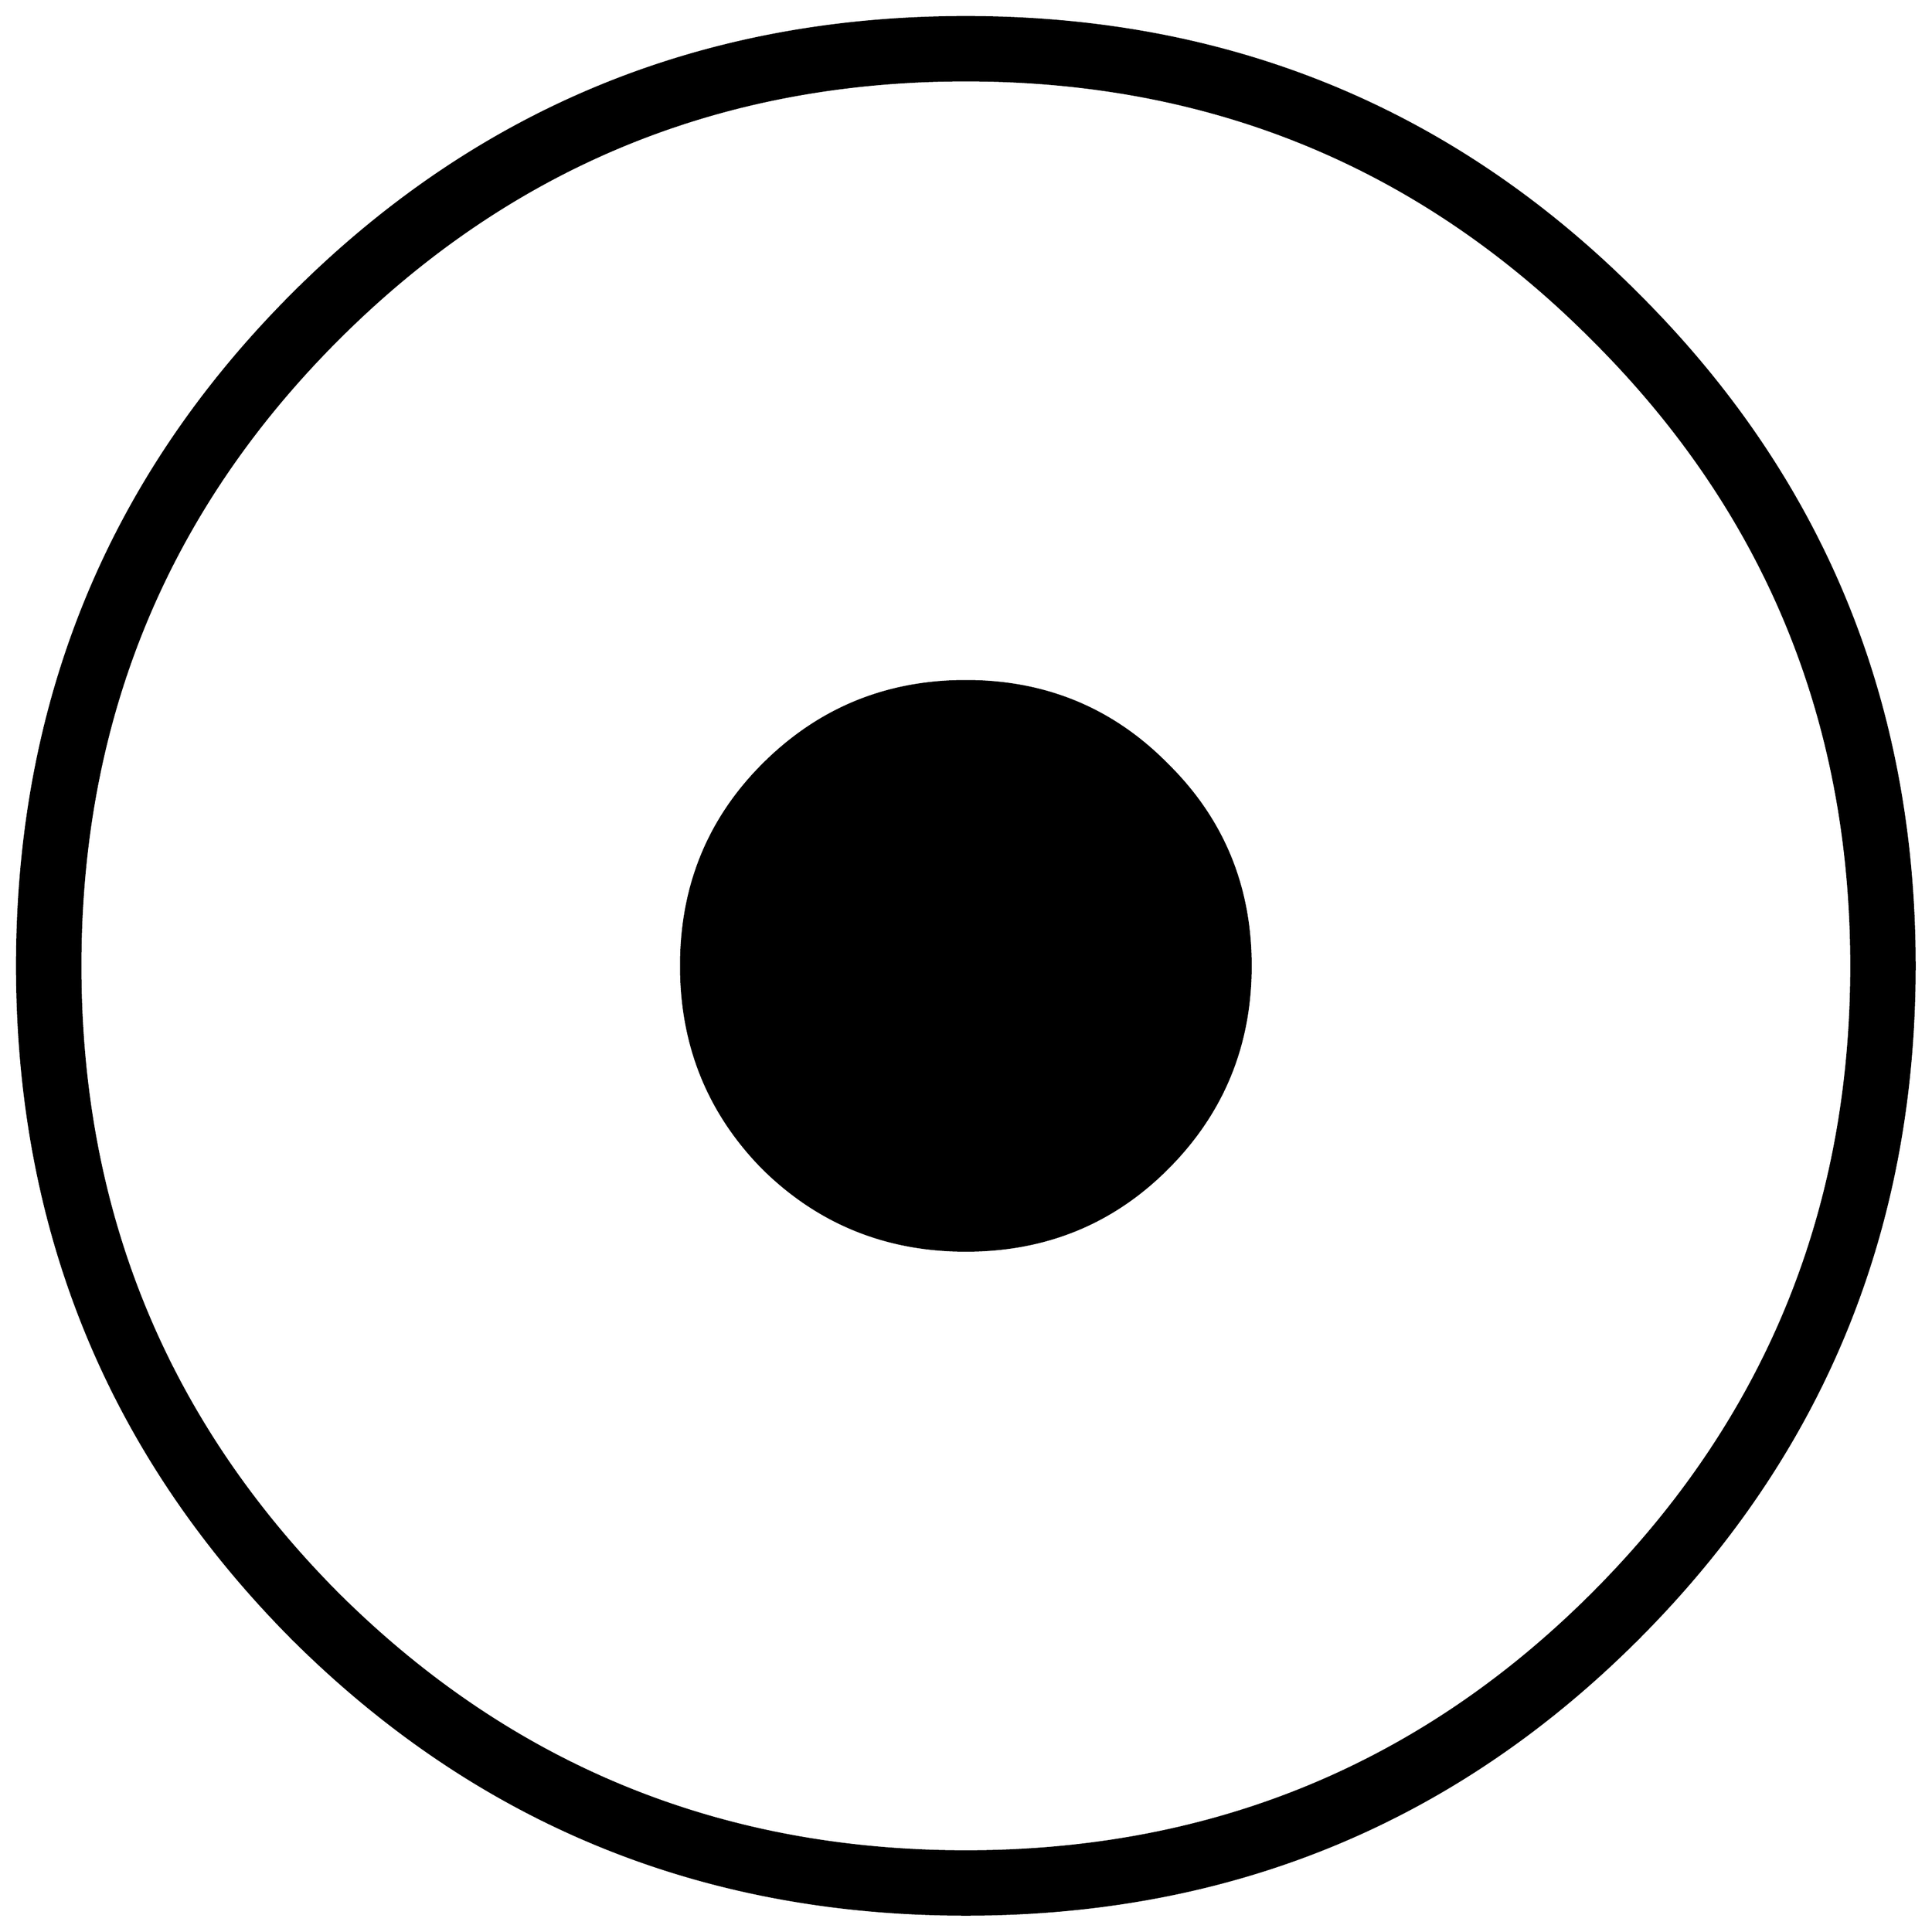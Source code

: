 


\begin{tikzpicture}[y=0.80pt, x=0.80pt, yscale=-1.0, xscale=1.0, inner sep=0pt, outer sep=0pt]
\begin{scope}[shift={(100.0,1864.0)},nonzero rule]
  \path[draw=.,fill=.,line width=1.600pt] (1653.0,-740.0) ..
    controls (1653.0,-534.0) and (1581.0,-359.0) ..
    (1437.0,-215.0) .. controls (1293.667,-71.667) and (1119.0,-0.0)
    .. (913.0,0.0) .. controls (707.0,0.0) and (532.0,-71.667) ..
    (388.0,-215.0) .. controls (244.667,-359.0) and (173.0,-534.0)
    .. (173.0,-740.0) .. controls (173.0,-946.0) and
    (244.667,-1120.667) .. (388.0,-1264.0) .. controls
    (532.0,-1408.0) and (707.0,-1480.0) .. (913.0,-1480.0) ..
    controls (1119.0,-1480.0) and (1293.667,-1408.0) ..
    (1437.0,-1264.0) .. controls (1581.0,-1120.667) and
    (1653.0,-946.0) .. (1653.0,-740.0) -- cycle(1604.0,-740.0)
    .. controls (1604.0,-932.0) and (1536.667,-1095.0) ..
    (1402.0,-1229.0) .. controls (1268.0,-1363.667) and
    (1105.0,-1431.0) .. (913.0,-1431.0) .. controls
    (721.0,-1431.0) and (557.667,-1363.667) .. (423.0,-1229.0) ..
    controls (289.0,-1095.0) and (222.0,-932.0) ..
    (222.0,-740.0) .. controls (222.0,-548.0) and (289.0,-384.667)
    .. (423.0,-250.0) .. controls (557.667,-116.0) and
    (721.0,-49.0) .. (913.0,-49.0) .. controls (1105.0,-49.0)
    and (1268.0,-116.0) .. (1402.0,-250.0) .. controls
    (1536.667,-384.667) and (1604.0,-548.0) .. (1604.0,-740.0) --
    cycle(1135.0,-740.0) .. controls (1135.0,-678.0) and
    (1113.333,-625.333) .. (1070.0,-582.0) .. controls
    (1027.333,-539.333) and (975.0,-518.0) .. (913.0,-518.0) ..
    controls (851.0,-518.0) and (798.333,-539.333) .. (755.0,-582.0)
    .. controls (712.333,-625.333) and (691.0,-678.0) ..
    (691.0,-740.0) .. controls (691.0,-802.0) and (712.333,-854.333)
    .. (755.0,-897.0) .. controls (798.333,-940.333) and
    (851.0,-962.0) .. (913.0,-962.0) .. controls (975.0,-962.0)
    and (1027.333,-940.333) .. (1070.0,-897.0) .. controls
    (1113.333,-854.333) and (1135.0,-802.0) .. (1135.0,-740.0) --
    cycle;
\end{scope}

\end{tikzpicture}

